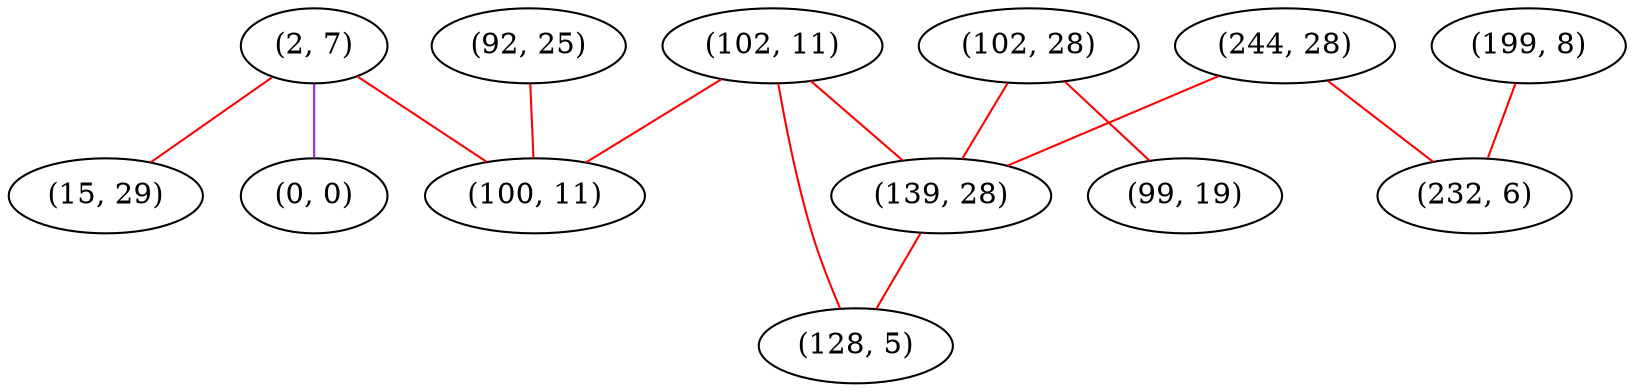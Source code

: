 graph "" {
"(2, 7)";
"(0, 0)";
"(102, 11)";
"(102, 28)";
"(244, 28)";
"(139, 28)";
"(199, 8)";
"(15, 29)";
"(128, 5)";
"(99, 19)";
"(232, 6)";
"(92, 25)";
"(100, 11)";
"(2, 7)" -- "(0, 0)"  [color=purple, key=0, weight=4];
"(2, 7)" -- "(15, 29)"  [color=red, key=0, weight=1];
"(2, 7)" -- "(100, 11)"  [color=red, key=0, weight=1];
"(102, 11)" -- "(128, 5)"  [color=red, key=0, weight=1];
"(102, 11)" -- "(139, 28)"  [color=red, key=0, weight=1];
"(102, 11)" -- "(100, 11)"  [color=red, key=0, weight=1];
"(102, 28)" -- "(139, 28)"  [color=red, key=0, weight=1];
"(102, 28)" -- "(99, 19)"  [color=red, key=0, weight=1];
"(244, 28)" -- "(232, 6)"  [color=red, key=0, weight=1];
"(244, 28)" -- "(139, 28)"  [color=red, key=0, weight=1];
"(139, 28)" -- "(128, 5)"  [color=red, key=0, weight=1];
"(199, 8)" -- "(232, 6)"  [color=red, key=0, weight=1];
"(92, 25)" -- "(100, 11)"  [color=red, key=0, weight=1];
}
